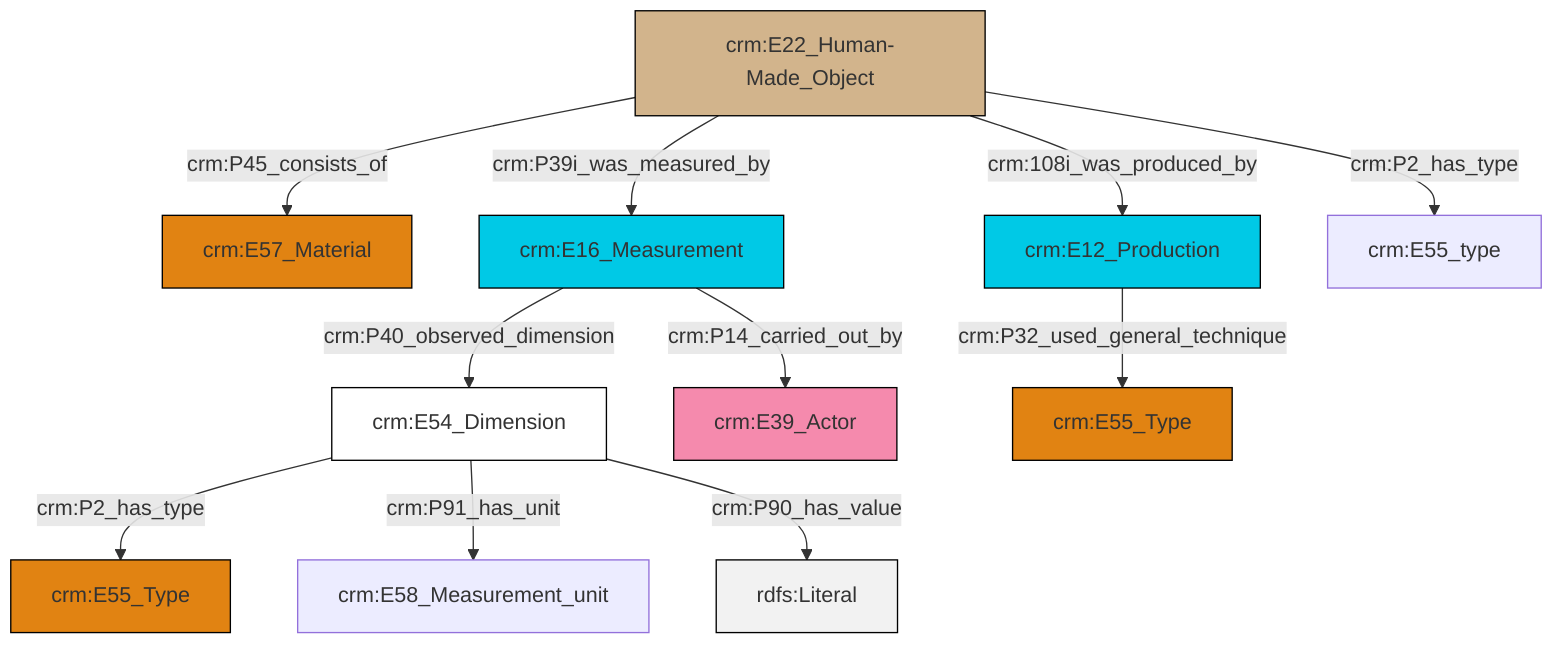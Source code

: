 graph TD
classDef Literal fill:#f2f2f2,stroke:#000000;
classDef CRM_Entity fill:#FFFFFF,stroke:#000000;
classDef Temporal_Entity fill:#00C9E6, stroke:#000000;
classDef Type fill:#E18312, stroke:#000000;
classDef Time-Span fill:#2C9C91, stroke:#000000;
classDef Appellation fill:#FFEB7F, stroke:#000000;
classDef Place fill:#008836, stroke:#000000;
classDef Persistent_Item fill:#B266B2, stroke:#000000;
classDef Conceptual_Object fill:#FFD700, stroke:#000000;
classDef Physical_Thing fill:#D2B48C, stroke:#000000;
classDef Actor fill:#f58aad, stroke:#000000;
classDef PC_Classes fill:#4ce600, stroke:#000000;
classDef Multi fill:#cccccc,stroke:#000000;

0["crm:E54_Dimension"]:::CRM_Entity -->|crm:P2_has_type| 2["crm:E55_Type"]:::Type
0["crm:E54_Dimension"]:::CRM_Entity -->|crm:P91_has_unit| 7["crm:E58_Measurement_unit"]:::Default
8["crm:E16_Measurement"]:::Temporal_Entity -->|crm:P40_observed_dimension| 0["crm:E54_Dimension"]:::CRM_Entity
9["crm:E22_Human-Made_Object"]:::Physical_Thing -->|crm:P45_consists_of| 10["crm:E57_Material"]:::Type
9["crm:E22_Human-Made_Object"]:::Physical_Thing -->|crm:P39i_was_measured_by| 8["crm:E16_Measurement"]:::Temporal_Entity
11["crm:E12_Production"]:::Temporal_Entity -->|crm:P32_used_general_technique| 5["crm:E55_Type"]:::Type
0["crm:E54_Dimension"]:::CRM_Entity -->|crm:P90_has_value| 12[rdfs:Literal]:::Literal
8["crm:E16_Measurement"]:::Temporal_Entity -->|crm:P14_carried_out_by| 16["crm:E39_Actor"]:::Actor
9["crm:E22_Human-Made_Object"]:::Physical_Thing -->|crm:108i_was_produced_by| 11["crm:E12_Production"]:::Temporal_Entity
9["crm:E22_Human-Made_Object"]:::Physical_Thing -->|crm:P2_has_type| 3["crm:E55_type"]:::Default